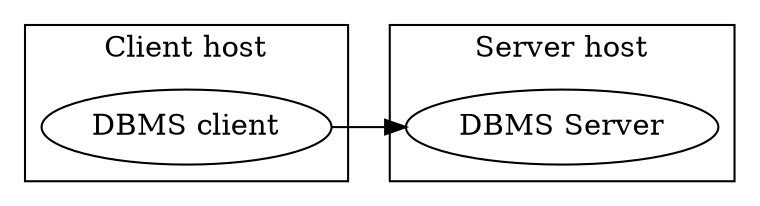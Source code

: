 digraph G {
    rankdir=LR;
	subgraph cluster_ServerHost {
		   label="Server host";
		   DBMSServer [ label="DBMS Server" ];
		   }

	subgraph cluster_ClientHost {
		   label="Client host";
		   DBMSClient [ label="DBMS client" ];
		   }

		   DBMSClient -> DBMSServer;

}
